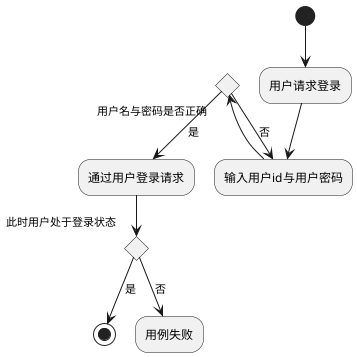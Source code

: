 
@startuml

(*)--> "用户请求登录" 

--> "输入用户id与用户密码"
if "用户名与密码是否正确" then
-down->[是] "通过用户登录请求"
 if "此时用户处于登录状态" then
    -d->[是] (*)
    else 
        -down>[否] "用例失败"
    endif
else 
    ->[否] "输入用户id与用户密码"
endif
@enduml
